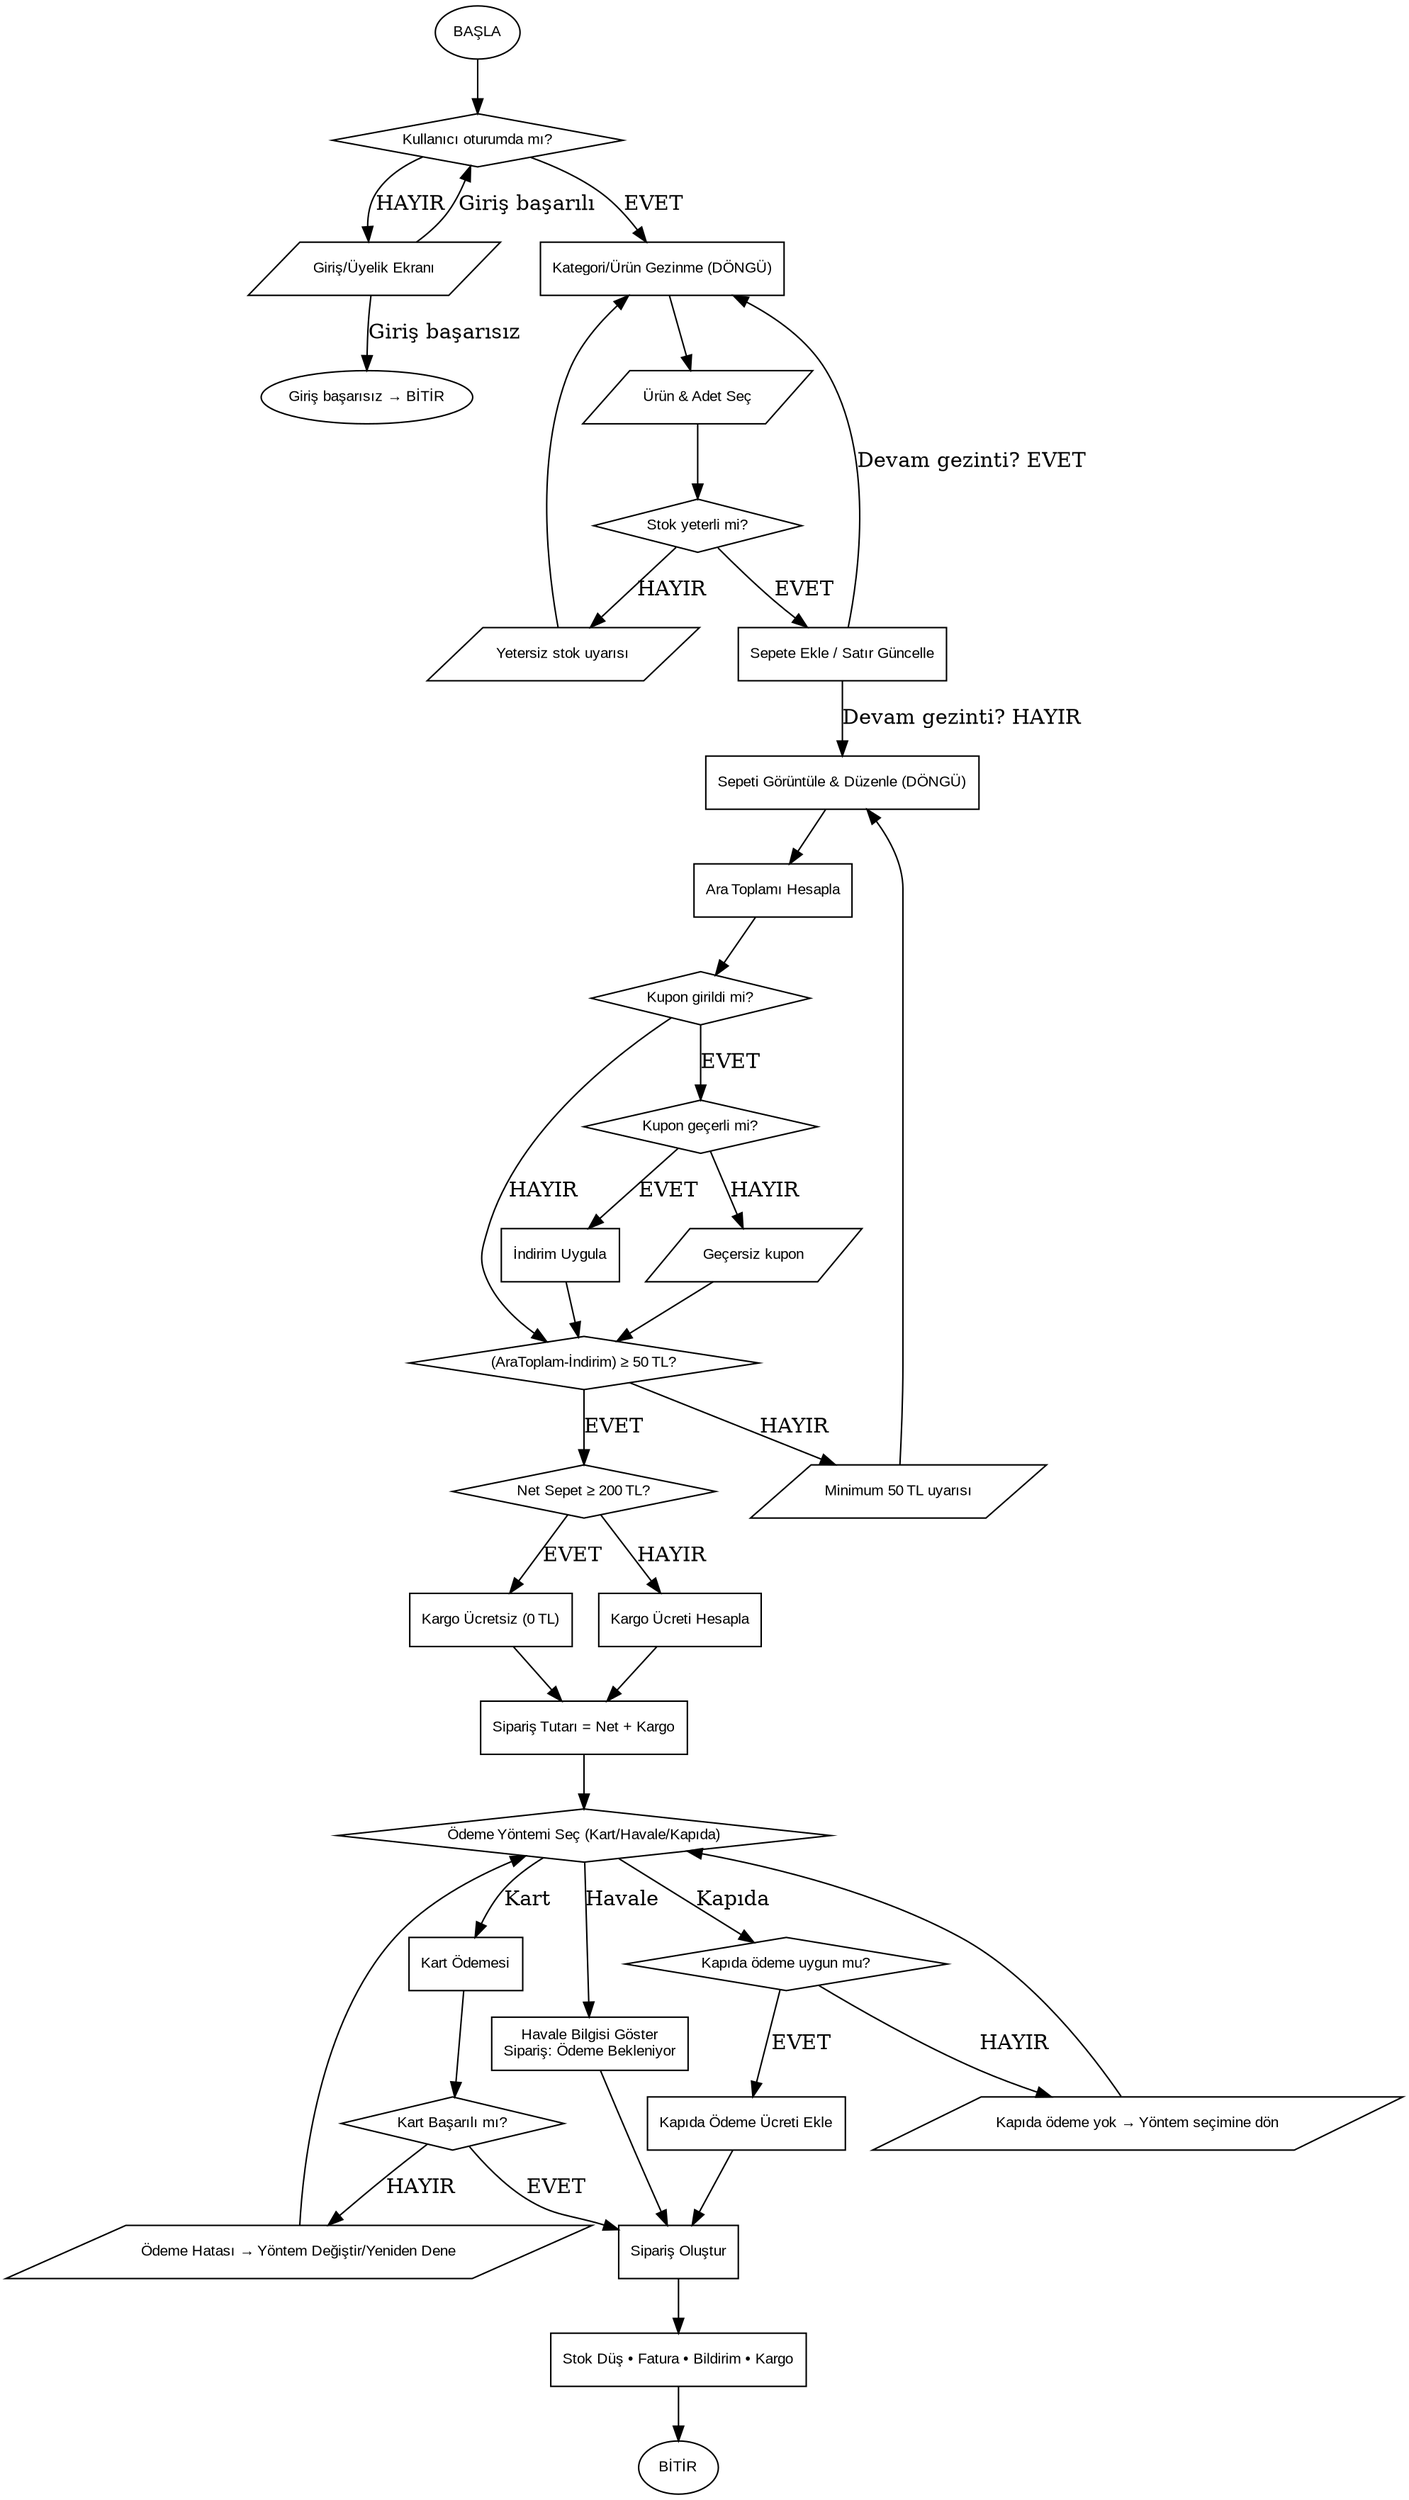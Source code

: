 digraph SepetOdemeAkisi {
  rankdir=TB;
  node [fontname="Arial", fontsize=10];

  start [label="BAŞLA", shape=oval];
  login_chk [label="Kullanıcı oturumda mı?", shape=diamond];
  login_scr [label="Giriş/Üyelik Ekranı", shape=parallelogram];
  login_fail [label="Giriş başarısız → BİTİR", shape=oval];

  browse [label="Kategori/Ürün Gezinme (DÖNGÜ)", shape=box];
  select_item [label="Ürün & Adet Seç", shape=parallelogram];
  stock_chk [label="Stok yeterli mi?", shape=diamond];
  add_cart [label="Sepete Ekle / Satır Güncelle", shape=box];
  stock_warn [label="Yetersiz stok uyarısı", shape=parallelogram];

  cart_edit [label="Sepeti Görüntüle & Düzenle (DÖNGÜ)", shape=box];
  subtotal [label="Ara Toplamı Hesapla", shape=box];

  has_coupon [label="Kupon girildi mi?", shape=diamond];
  coupon_val [label="Kupon geçerli mi?", shape=diamond];
  coupon_apply [label="İndirim Uygula", shape=box];
  coupon_invalid [label="Geçersiz kupon", shape=parallelogram];

  min_chk [label="(AraToplam-İndirim) ≥ 50 TL?", shape=diamond];
  min_warn [label="Minimum 50 TL uyarısı", shape=parallelogram];

  ship_chk [label="Net Sepet ≥ 200 TL?", shape=diamond];
  ship_free [label="Kargo Ücretsiz (0 TL)", shape=box];
  ship_calc [label="Kargo Ücreti Hesapla", shape=box];
  total [label="Sipariş Tutarı = Net + Kargo", shape=box];

  pay_sel [label="Ödeme Yöntemi Seç (Kart/Havale/Kapıda)", shape=diamond];

  card_pay [label="Kart Ödemesi", shape=box];
  card_ok [label="Kart Başarılı mı?", shape=diamond];
  card_fail [label="Ödeme Hatası → Yöntem Değiştir/Yeniden Dene", shape=parallelogram];

  havale [label="Havale Bilgisi Göster\nSipariş: Ödeme Bekleniyor", shape=box];

  kapida_chk [label="Kapıda ödeme uygun mu?", shape=diamond];
  kapida_fee [label="Kapıda Ödeme Ücreti Ekle", shape=box];
  kapida_na [label="Kapıda ödeme yok → Yöntem seçimine dön", shape=parallelogram];

  create_order [label="Sipariş Oluştur", shape=box];
  post_ops [label="Stok Düş • Fatura • Bildirim • Kargo", shape=box];
  end [label="BİTİR", shape=oval];

  // Edges
  start -> login_chk;
  login_chk -> browse [label="EVET"];
  login_chk -> login_scr [label="HAYIR"];
  login_scr -> login_chk [label="Giriş başarılı"];
  login_scr -> login_fail [label="Giriş başarısız"];

  browse -> select_item;
  select_item -> stock_chk;
  stock_chk -> add_cart [label="EVET"];
  stock_chk -> stock_warn [label="HAYIR"];
  stock_warn -> browse;
  add_cart -> browse [label="Devam gezinti? EVET"];
  add_cart -> cart_edit [label="Devam gezinti? HAYIR"];

  cart_edit -> subtotal;

  subtotal -> has_coupon;
  has_coupon -> coupon_val [label="EVET"];
  has_coupon -> min_chk [label="HAYIR"];

  coupon_val -> coupon_apply [label="EVET"];
  coupon_val -> coupon_invalid [label="HAYIR"];
  coupon_apply -> min_chk;
  coupon_invalid -> min_chk;

  min_chk -> ship_chk [label="EVET"];
  min_chk -> min_warn [label="HAYIR"];
  min_warn -> cart_edit;

  ship_chk -> ship_free [label="EVET"];
  ship_chk -> ship_calc [label="HAYIR"];
  ship_free -> total;
  ship_calc -> total;

  total -> pay_sel;

  pay_sel -> card_pay [label="Kart"];
  pay_sel -> havale [label="Havale"];
  pay_sel -> kapida_chk [label="Kapıda"];

  card_pay -> card_ok;
  card_ok -> create_order [label="EVET"];
  card_ok -> card_fail [label="HAYIR"];
  card_fail -> pay_sel;

  havale -> create_order;

  kapida_chk -> kapida_fee [label="EVET"];
  kapida_chk -> kapida_na [label="HAYIR"];
  kapida_na -> pay_sel;
  kapida_fee -> create_order;

  create_order -> post_ops -> end;
}
